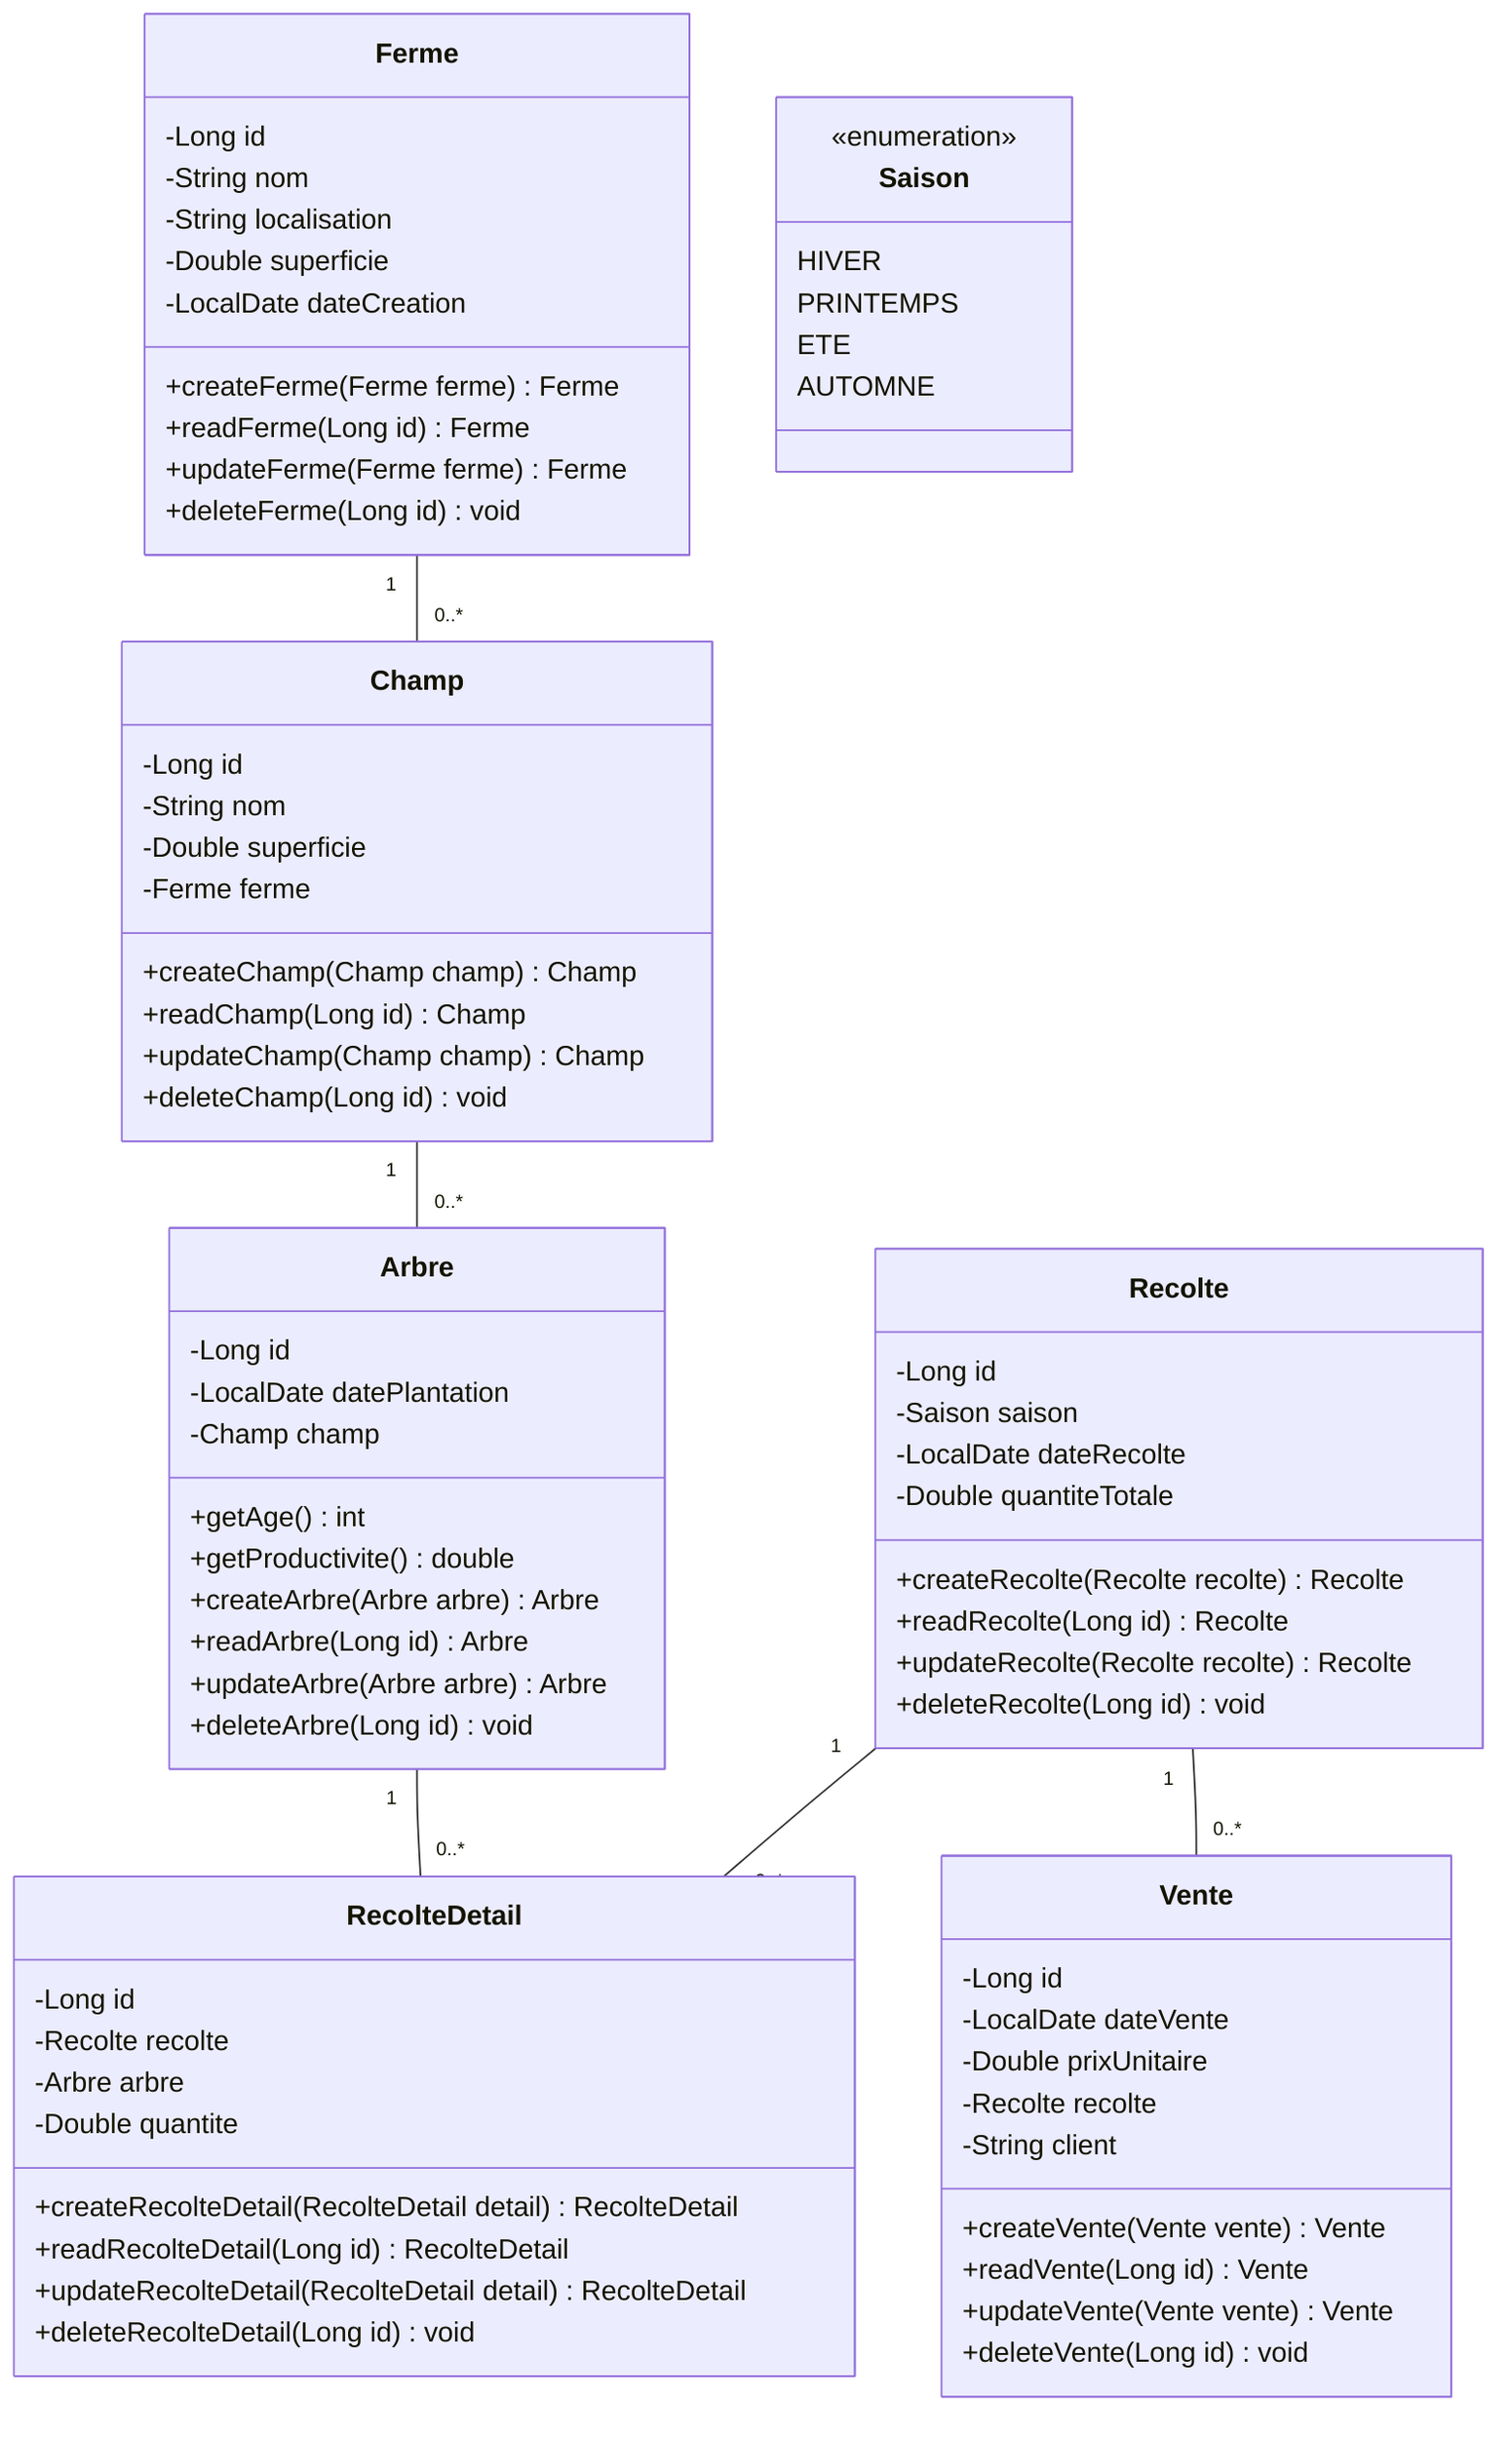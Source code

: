 classDiagram
    class Ferme {
        -Long id
        -String nom
        -String localisation
        -Double superficie
        -LocalDate dateCreation
        +createFerme(Ferme ferme) Ferme
        +readFerme(Long id) Ferme
        +updateFerme(Ferme ferme) Ferme
        +deleteFerme(Long id) void
    }

    class Champ {
        -Long id
        -String nom
        -Double superficie
        -Ferme ferme
        +createChamp(Champ champ) Champ
        +readChamp(Long id) Champ
        +updateChamp(Champ champ) Champ
        +deleteChamp(Long id) void
    }

    class Arbre {
        -Long id
        -LocalDate datePlantation
        -Champ champ
        +getAge() int
        +getProductivite() double
        +createArbre(Arbre arbre) Arbre
        +readArbre(Long id) Arbre
        +updateArbre(Arbre arbre) Arbre
        +deleteArbre(Long id) void
    }

    class Recolte {
        -Long id
        -Saison saison
        -LocalDate dateRecolte
        -Double quantiteTotale
        +createRecolte(Recolte recolte) Recolte
        +readRecolte(Long id) Recolte
        +updateRecolte(Recolte recolte) Recolte
        +deleteRecolte(Long id) void
    }

    class RecolteDetail {
        -Long id
        -Recolte recolte
        -Arbre arbre
        -Double quantite
        +createRecolteDetail(RecolteDetail detail) RecolteDetail
        +readRecolteDetail(Long id) RecolteDetail
        +updateRecolteDetail(RecolteDetail detail) RecolteDetail
        +deleteRecolteDetail(Long id) void
    }

    class Vente {
        -Long id
        -LocalDate dateVente
        -Double prixUnitaire
        -Recolte recolte
        -String client
        +createVente(Vente vente) Vente
        +readVente(Long id) Vente
        +updateVente(Vente vente) Vente
        +deleteVente(Long id) void
    }

    class Saison {
        <<enumeration>>
        HIVER
        PRINTEMPS
        ETE
        AUTOMNE
    }

    Ferme "1" -- "0..*" Champ
    Champ "1" -- "0..*" Arbre
    Arbre "1" -- "0..*" RecolteDetail
    Recolte "1" -- "0..*" RecolteDetail
    Recolte "1" -- "0..*" Vente
